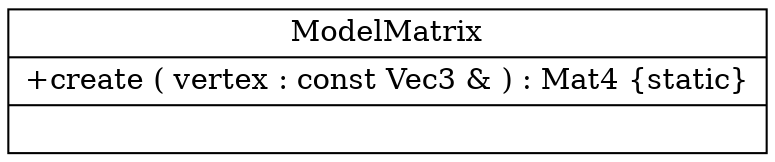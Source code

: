 digraph ModelMatrix
{
graph [ rankdir="RL" ]
"d4/d22/class_model_matrix" [ label="ModelMatrix\n|+create ( vertex : const Vec3 & ) : Mat4 \{static\}\l|" shape="record" ]
}
